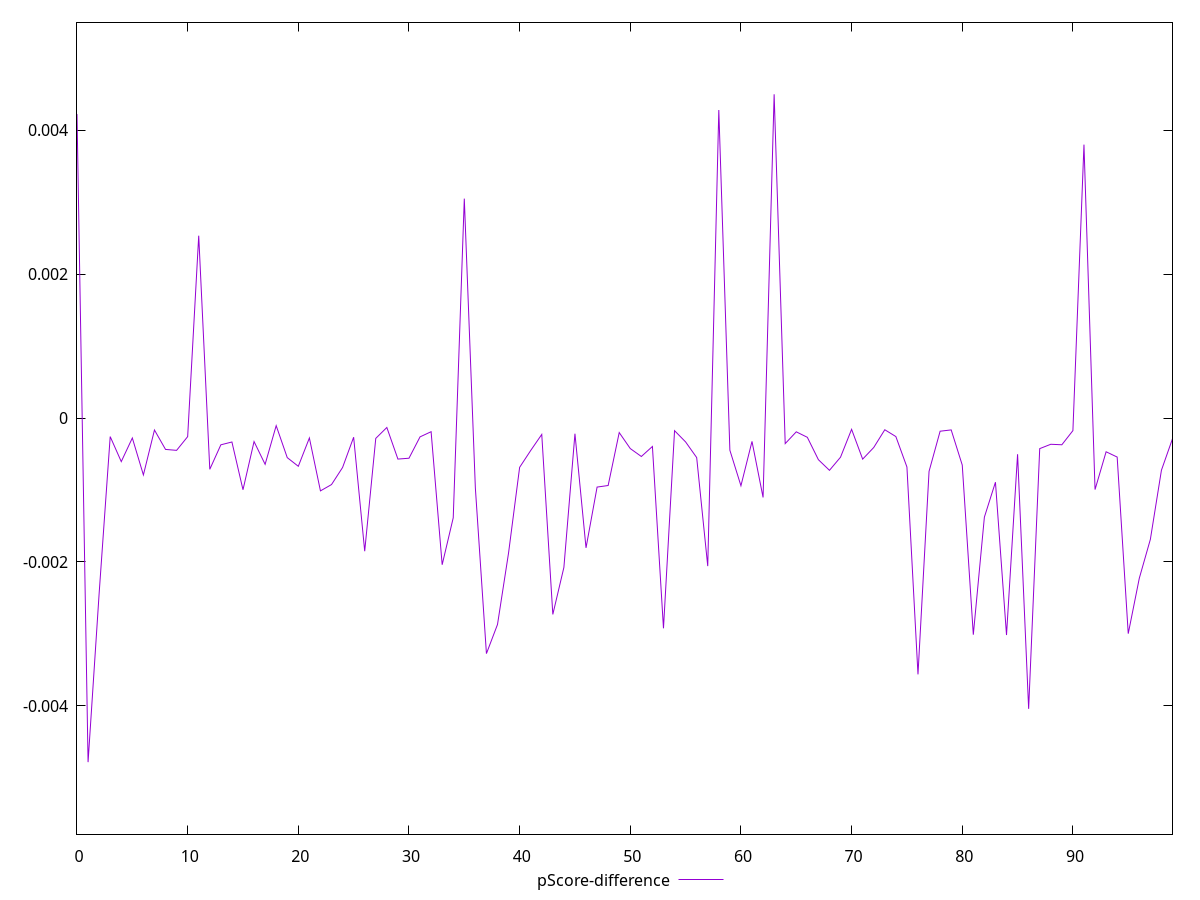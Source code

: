 reset

$pScoreDifference <<EOF
0 0.004222571739562864
1 -0.004780908585234833
2 -0.002438624955986013
3 -0.0002582170533478312
4 -0.0006055656911858609
5 -0.0002776028492815774
6 -0.0007907241692104439
7 -0.00016682968560144396
8 -0.00043635183171186753
9 -0.0004492915265091879
10 -0.0002586430811606366
11 0.002533095991478773
12 -0.0007128993180275378
13 -0.0003722018402423366
14 -0.00033312768085647093
15 -0.000996927762147104
16 -0.00032720858372659034
17 -0.0006435039748998728
18 -0.00010622956350692103
19 -0.0005503596024871715
20 -0.0006707385496630414
21 -0.0002772740816574526
22 -0.0010123541561837257
23 -0.000924620397387943
24 -0.0006872329952534173
25 -0.00026657198125867865
26 -0.0018501668098622748
27 -0.0002828060912427599
28 -0.00013162775275121774
29 -0.0005704223911539019
30 -0.0005587007139757905
31 -0.0002620363711207663
32 -0.00019021366642324455
33 -0.0020385009661474385
34 -0.0013864494232445068
35 0.0030477607875274426
36 -0.0009727076091951004
37 -0.003273071334690014
38 -0.002868459730108075
39 -0.001874104795371645
40 -0.0006853358190125336
41 -0.0004513194158675127
42 -0.0002281099918743923
43 -0.0027285557886540523
44 -0.002075772592436964
45 -0.00021811525102144458
46 -0.001804199944303253
47 -0.0009594926210372279
48 -0.0009376567763785815
49 -0.00020222114655887857
50 -0.0004245360020111999
51 -0.0005344742925572632
52 -0.00039544192798302014
53 -0.0029216980480367694
54 -0.00017585741676851008
55 -0.00033243937720994765
56 -0.0005495287427570439
57 -0.0020576101621605503
58 0.004278726366414798
59 -0.0004475362204109379
60 -0.0009409768125500095
61 -0.0003248310908579022
62 -0.0011033246170819577
63 0.004497461858212537
64 -0.00035569059164097805
65 -0.000191890857060395
66 -0.00026806196565565266
67 -0.000578953897895973
68 -0.0007268544967733437
69 -0.0005442960041662781
70 -0.0001574119165034249
71 -0.0005712561700734753
72 -0.0004097381008362211
73 -0.00016304695353097642
74 -0.00025759627652099937
75 -0.0006807451449315494
76 -0.003561861506780839
77 -0.0007409659895851739
78 -0.00018340143781969687
79 -0.00016521620240506074
80 -0.0006536716145901789
81 -0.0030106027993141993
82 -0.0013773504597986985
83 -0.0008917745685969036
84 -0.0030147781698472986
85 -0.0005030328468123013
86 -0.004040052599250332
87 -0.00042535218357531157
88 -0.00036486829480530947
89 -0.00037177269876886854
90 -0.0001751624924286599
91 0.0037983601623270413
92 -0.000994026963476835
93 -0.0004692308624173469
94 -0.0005424233292214975
95 -0.0029957250158438864
96 -0.0022258386315052725
97 -0.0016857360350857054
98 -0.0007253879216078118
99 -0.00028763451514723926
EOF

set key outside below
set xrange [0:99]
set yrange [-0.005780908585234833:0.005497461858212537]
set trange [-0.005780908585234833:0.005497461858212537]
set terminal svg size 640, 500 enhanced background rgb 'white'
set output "report_00019_2021-02-10T18-14-37.922Z//mainthread-work-breakdown/samples/pages+cached+noadtech+nomedia/pScore-difference/values.svg"

plot $pScoreDifference title "pScore-difference" with line

reset
